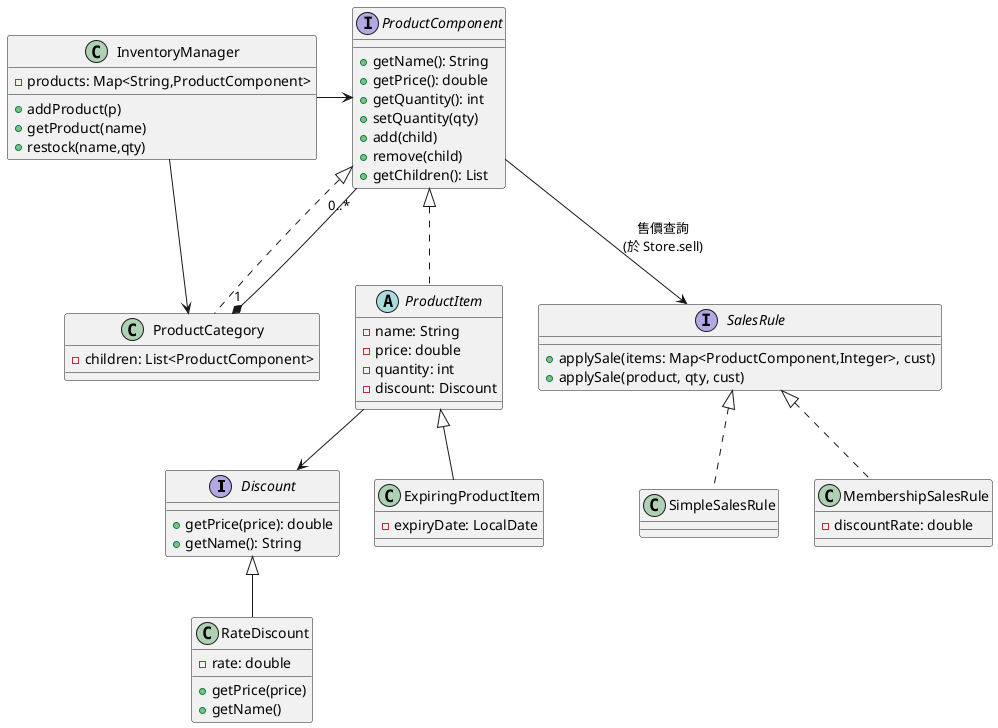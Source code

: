 @startuml CoreFramework

' ===== 折扣策略 =====
interface Discount {
  +getPrice(price): double
  +getName(): String
}
class RateDiscount extends Discount{
  -rate: double
  +getPrice(price)
  +getName()
}

' ===== 商品 Composite =====
interface ProductComponent {
  +getName(): String
  +getPrice(): double
  +getQuantity(): int
  +setQuantity(qty)
  +add(child)
  +remove(child)
  +getChildren(): List
}

abstract class ProductItem implements ProductComponent {
  -name: String
  -price: double
  -quantity: int
  -discount: Discount
}

class ExpiringProductItem extends ProductItem {
  -expiryDate: LocalDate
}

class ProductCategory implements ProductComponent {
  -children: List<ProductComponent>
}

ProductCategory "1" *-- "0..*" ProductComponent
ProductItem --> Discount

' ===== 庫存 =====
class InventoryManager {
  -products: Map<String,ProductComponent>
  +addProduct(p)
  +getProduct(name)
  +restock(name,qty)
}
InventoryManager --> ProductCategory
InventoryManager -> ProductComponent

' ===== 計價策略 =====
interface SalesRule {
  +applySale(items: Map<ProductComponent,Integer>, cust)
  +applySale(product, qty, cust)
}
class SimpleSalesRule
class MembershipSalesRule {
  -discountRate: double
}
SalesRule <|.. SimpleSalesRule
SalesRule <|.. MembershipSalesRule

ProductComponent --> SalesRule : 售價查詢\n(於 Store.sell)

@enduml

@startuml GUIFactory

class StoreGUI {
  -store: Store
  -factory: StorePanelFactory
  -menuBar: JMenuBar
}

interface StorePanelFactory {
  +createSalesPanel(store,members): JPanel
  +createReceivingPanel(store): JPanel
  +createManagementPanel(store,members): JPanel
}

class DefaultStorePanelFactory
class RestaurantPanelFactory

StorePanelFactory <|.. DefaultStorePanelFactory
StorePanelFactory <|.. RestaurantPanelFactory
StoreGUI o-- StorePanelFactory
StoreGUI --> "1" Store

@enduml


@startuml RestaurantState

class TableContext {
  -state: TableState
  -member: Customer
  +reserve()
  +seat(mem)
  +cancel()
  +order(map)
  +checkout(): double
}

interface TableState {
  +name(): String
  +reserve(ctx)
  +seat(ctx)
  +cancel(ctx)
  +order(ctx,map)
  +checkout(ctx): double
}

class EmptyState
class ReservedState
class OccupiedState

TableState <|.. EmptyState
TableState <|.. ReservedState
TableState <|.. OccupiedState
TableContext *-- TableState : current
TableContext --> RestaurantStore

' ===== 套餐計價 =====
interface SalesRule
class RestaurantSalesRule extends SalesRule {
  -store: RestaurantStore
  +applySale(items,member)
}
abstract Store {
    #salesRule: SalesRule
}
abstract NormalSalesGUIStore extends Store
class RestaurantStore extends NormalSalesGUIStore {
  -productCategoryMap: Map

  +settleOrder(order,member,checkout)
  +getCategoryOf(name)
}
Store --> SalesRule
RestaurantSalesRule ..> RestaurantStore

@enduml


@startuml ConcreteStores
skinparam classAttributeIconSize 0

abstract class Store {
  -productCategories: List
  -productRegistry: InventoryManager
  +sell(name,qty,customer)
  +stockShelf(name,qty)
  #initStore()
}

abstract class NormalSalesGUIStore extends Store
class StationeryStore
class VegetableStore
class RestaurantStore

NormalSalesGUIStore <|-- StationeryStore
NormalSalesGUIStore <|-- VegetableStore
NormalSalesGUIStore <|-- RestaurantStore

StationeryStore ..> MembershipSalesRule
VegetableStore ..> SimpleSalesRule
RestaurantStore ..> RestaurantSalesRule

@enduml
